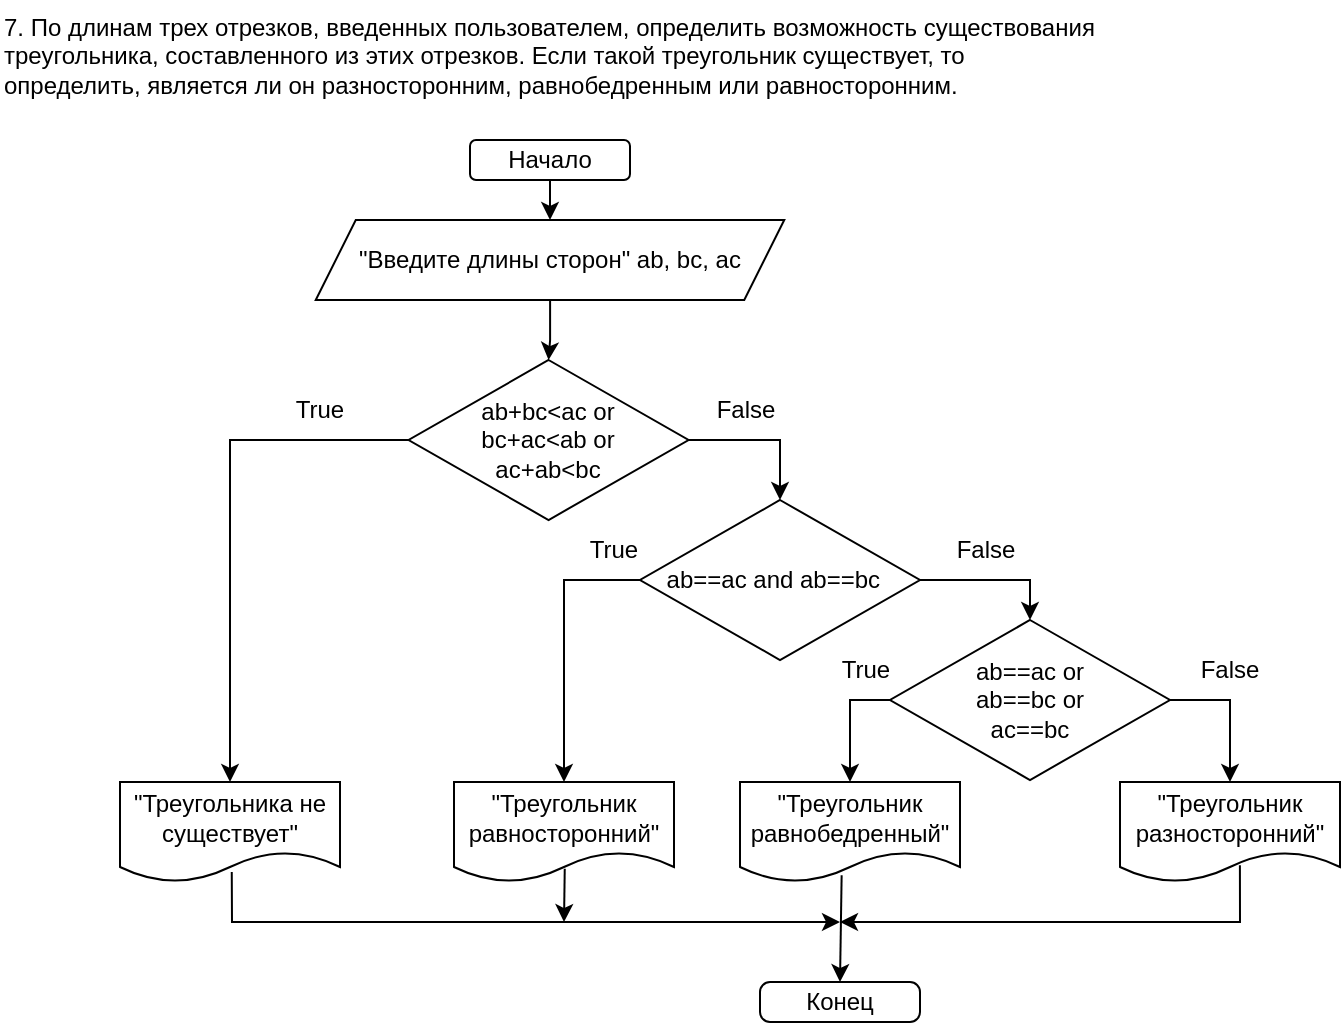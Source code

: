 <mxfile version="17.4.6" type="device"><diagram id="zISxnx_tDoDx4lW-wR7v" name="Страница 1"><mxGraphModel dx="1422" dy="715" grid="1" gridSize="10" guides="1" tooltips="1" connect="1" arrows="1" fold="1" page="1" pageScale="1" pageWidth="827" pageHeight="1169" math="0" shadow="0"><root><mxCell id="0"/><mxCell id="1" parent="0"/><mxCell id="2M9kgW-g-qbpn2OgurWe-2" value="Начало" style="rounded=1;whiteSpace=wrap;html=1;" parent="1" vertex="1"><mxGeometry x="265" y="90" width="80" height="20" as="geometry"/></mxCell><mxCell id="jJlR4kOJl2bfV7obUR46-2" value="" style="edgeStyle=orthogonalEdgeStyle;rounded=0;orthogonalLoop=1;jettySize=auto;html=1;" parent="1" source="2M9kgW-g-qbpn2OgurWe-3" target="jJlR4kOJl2bfV7obUR46-1" edge="1"><mxGeometry relative="1" as="geometry"/></mxCell><mxCell id="2M9kgW-g-qbpn2OgurWe-3" value="&quot;Введите длины сторон&quot; ab, bc, ac" style="shape=parallelogram;perimeter=parallelogramPerimeter;whiteSpace=wrap;html=1;fixedSize=1;" parent="1" vertex="1"><mxGeometry x="187.88" y="130" width="234.25" height="40" as="geometry"/></mxCell><mxCell id="2M9kgW-g-qbpn2OgurWe-9" value="&quot;Треугольника не существует&quot;" style="shape=document;whiteSpace=wrap;html=1;boundedLbl=1;" parent="1" vertex="1"><mxGeometry x="90" y="411" width="110" height="50" as="geometry"/></mxCell><mxCell id="2M9kgW-g-qbpn2OgurWe-13" value="Конец" style="rounded=1;whiteSpace=wrap;html=1;arcSize=25;" parent="1" vertex="1"><mxGeometry x="410" y="511" width="80" height="20" as="geometry"/></mxCell><mxCell id="2M9kgW-g-qbpn2OgurWe-15" value="" style="endArrow=classic;html=1;rounded=0;exitX=0.5;exitY=1;exitDx=0;exitDy=0;entryX=0.5;entryY=0;entryDx=0;entryDy=0;" parent="1" source="2M9kgW-g-qbpn2OgurWe-2" target="2M9kgW-g-qbpn2OgurWe-3" edge="1"><mxGeometry width="50" height="50" relative="1" as="geometry"><mxPoint x="395" y="330" as="sourcePoint"/><mxPoint x="445" y="280" as="targetPoint"/></mxGeometry></mxCell><mxCell id="4Kf5hgN2pV6q_eX6LDPb-9" value="" style="endArrow=classic;html=1;rounded=0;exitX=0;exitY=0.5;exitDx=0;exitDy=0;entryX=0.5;entryY=0;entryDx=0;entryDy=0;" parent="1" source="jJlR4kOJl2bfV7obUR46-1" target="2M9kgW-g-qbpn2OgurWe-9" edge="1"><mxGeometry width="50" height="50" relative="1" as="geometry"><mxPoint x="720" y="450" as="sourcePoint"/><mxPoint x="770" y="400" as="targetPoint"/><Array as="points"><mxPoint x="145" y="240"/></Array></mxGeometry></mxCell><mxCell id="4Kf5hgN2pV6q_eX6LDPb-13" value="True" style="text;html=1;strokeColor=none;fillColor=none;align=center;verticalAlign=middle;whiteSpace=wrap;rounded=0;" parent="1" vertex="1"><mxGeometry x="433.29" y="340" width="60" height="30" as="geometry"/></mxCell><mxCell id="4Kf5hgN2pV6q_eX6LDPb-14" value="False" style="text;html=1;strokeColor=none;fillColor=none;align=center;verticalAlign=middle;whiteSpace=wrap;rounded=0;" parent="1" vertex="1"><mxGeometry x="373.29" y="210" width="60" height="30" as="geometry"/></mxCell><mxCell id="4Kf5hgN2pV6q_eX6LDPb-17" value="7. По длинам трех отрезков, введенных пользователем, определить возможность существования треугольника, составленного из этих отрезков. Если такой треугольник существует, то определить, является ли он разносторонним, равнобедренным или равносторонним." style="text;whiteSpace=wrap;html=1;" parent="1" vertex="1"><mxGeometry x="30" y="20" width="550" height="70" as="geometry"/></mxCell><mxCell id="jJlR4kOJl2bfV7obUR46-1" value="ab+bc&amp;lt;ac or &lt;br&gt;bc+ac&amp;lt;ab or &lt;br&gt;ac+ab&amp;lt;bc" style="rhombus;whiteSpace=wrap;html=1;" parent="1" vertex="1"><mxGeometry x="234.29" y="200" width="140" height="80" as="geometry"/></mxCell><mxCell id="jJlR4kOJl2bfV7obUR46-3" value="ab==ac and ab==bc&amp;nbsp;&amp;nbsp;" style="rhombus;whiteSpace=wrap;html=1;" parent="1" vertex="1"><mxGeometry x="350" y="270" width="140" height="80" as="geometry"/></mxCell><mxCell id="jJlR4kOJl2bfV7obUR46-5" value="ab==ac or &lt;br&gt;ab==bc or &lt;br&gt;ac==bc" style="rhombus;whiteSpace=wrap;html=1;" parent="1" vertex="1"><mxGeometry x="475" y="330" width="140" height="80" as="geometry"/></mxCell><mxCell id="jJlR4kOJl2bfV7obUR46-7" value="&quot;Треугольник равносторонний&quot;" style="shape=document;whiteSpace=wrap;html=1;boundedLbl=1;" parent="1" vertex="1"><mxGeometry x="257" y="411" width="110" height="50" as="geometry"/></mxCell><mxCell id="jJlR4kOJl2bfV7obUR46-8" value="&quot;Треугольник равнобедренный&quot;" style="shape=document;whiteSpace=wrap;html=1;boundedLbl=1;" parent="1" vertex="1"><mxGeometry x="400" y="411" width="110" height="50" as="geometry"/></mxCell><mxCell id="jJlR4kOJl2bfV7obUR46-9" value="&quot;Треугольник разносторонний&quot;" style="shape=document;whiteSpace=wrap;html=1;boundedLbl=1;" parent="1" vertex="1"><mxGeometry x="590" y="411" width="110" height="50" as="geometry"/></mxCell><mxCell id="jJlR4kOJl2bfV7obUR46-10" value="" style="endArrow=classic;html=1;rounded=0;exitX=1;exitY=0.5;exitDx=0;exitDy=0;entryX=0.5;entryY=0;entryDx=0;entryDy=0;" parent="1" source="jJlR4kOJl2bfV7obUR46-1" target="jJlR4kOJl2bfV7obUR46-3" edge="1"><mxGeometry width="50" height="50" relative="1" as="geometry"><mxPoint x="280" y="400" as="sourcePoint"/><mxPoint x="330" y="350" as="targetPoint"/><Array as="points"><mxPoint x="420" y="240"/></Array></mxGeometry></mxCell><mxCell id="jJlR4kOJl2bfV7obUR46-11" value="" style="endArrow=classic;html=1;rounded=0;exitX=0;exitY=0.5;exitDx=0;exitDy=0;entryX=0.5;entryY=0;entryDx=0;entryDy=0;" parent="1" source="jJlR4kOJl2bfV7obUR46-3" target="jJlR4kOJl2bfV7obUR46-7" edge="1"><mxGeometry width="50" height="50" relative="1" as="geometry"><mxPoint x="250" y="410" as="sourcePoint"/><mxPoint x="300" y="360" as="targetPoint"/><Array as="points"><mxPoint x="312" y="310"/></Array></mxGeometry></mxCell><mxCell id="jJlR4kOJl2bfV7obUR46-12" value="" style="endArrow=classic;html=1;rounded=0;exitX=1;exitY=0.5;exitDx=0;exitDy=0;entryX=0.5;entryY=0;entryDx=0;entryDy=0;" parent="1" source="jJlR4kOJl2bfV7obUR46-3" target="jJlR4kOJl2bfV7obUR46-5" edge="1"><mxGeometry width="50" height="50" relative="1" as="geometry"><mxPoint x="250" y="400" as="sourcePoint"/><mxPoint x="300" y="350" as="targetPoint"/><Array as="points"><mxPoint x="545" y="310"/></Array></mxGeometry></mxCell><mxCell id="jJlR4kOJl2bfV7obUR46-13" value="" style="endArrow=classic;html=1;rounded=0;exitX=0;exitY=0.5;exitDx=0;exitDy=0;entryX=0.5;entryY=0;entryDx=0;entryDy=0;" parent="1" source="jJlR4kOJl2bfV7obUR46-5" target="jJlR4kOJl2bfV7obUR46-8" edge="1"><mxGeometry width="50" height="50" relative="1" as="geometry"><mxPoint x="380" y="420" as="sourcePoint"/><mxPoint x="430" y="370" as="targetPoint"/><Array as="points"><mxPoint x="455" y="370"/></Array></mxGeometry></mxCell><mxCell id="jJlR4kOJl2bfV7obUR46-14" value="" style="endArrow=classic;html=1;rounded=0;exitX=1;exitY=0.5;exitDx=0;exitDy=0;entryX=0.5;entryY=0;entryDx=0;entryDy=0;" parent="1" source="jJlR4kOJl2bfV7obUR46-5" target="jJlR4kOJl2bfV7obUR46-9" edge="1"><mxGeometry width="50" height="50" relative="1" as="geometry"><mxPoint x="360" y="410" as="sourcePoint"/><mxPoint x="410" y="360" as="targetPoint"/><Array as="points"><mxPoint x="645" y="370"/></Array></mxGeometry></mxCell><mxCell id="jJlR4kOJl2bfV7obUR46-15" value="True" style="text;html=1;strokeColor=none;fillColor=none;align=center;verticalAlign=middle;whiteSpace=wrap;rounded=0;" parent="1" vertex="1"><mxGeometry x="307" y="280" width="60" height="30" as="geometry"/></mxCell><mxCell id="jJlR4kOJl2bfV7obUR46-16" value="False" style="text;html=1;strokeColor=none;fillColor=none;align=center;verticalAlign=middle;whiteSpace=wrap;rounded=0;" parent="1" vertex="1"><mxGeometry x="493.29" y="280" width="60" height="30" as="geometry"/></mxCell><mxCell id="jJlR4kOJl2bfV7obUR46-17" value="True" style="text;html=1;strokeColor=none;fillColor=none;align=center;verticalAlign=middle;whiteSpace=wrap;rounded=0;" parent="1" vertex="1"><mxGeometry x="160" y="210" width="60" height="30" as="geometry"/></mxCell><mxCell id="jJlR4kOJl2bfV7obUR46-18" value="False" style="text;html=1;strokeColor=none;fillColor=none;align=center;verticalAlign=middle;whiteSpace=wrap;rounded=0;" parent="1" vertex="1"><mxGeometry x="615" y="340" width="60" height="30" as="geometry"/></mxCell><mxCell id="jJlR4kOJl2bfV7obUR46-19" value="" style="endArrow=classic;html=1;rounded=0;exitX=0.508;exitY=0.9;exitDx=0;exitDy=0;exitPerimeter=0;" parent="1" source="2M9kgW-g-qbpn2OgurWe-9" edge="1"><mxGeometry width="50" height="50" relative="1" as="geometry"><mxPoint x="130" y="531" as="sourcePoint"/><mxPoint x="450" y="481" as="targetPoint"/><Array as="points"><mxPoint x="146" y="481"/></Array></mxGeometry></mxCell><mxCell id="jJlR4kOJl2bfV7obUR46-21" value="" style="endArrow=classic;html=1;rounded=0;exitX=0.462;exitY=0.933;exitDx=0;exitDy=0;exitPerimeter=0;entryX=0.5;entryY=0;entryDx=0;entryDy=0;" parent="1" source="jJlR4kOJl2bfV7obUR46-8" target="2M9kgW-g-qbpn2OgurWe-13" edge="1"><mxGeometry width="50" height="50" relative="1" as="geometry"><mxPoint x="240" y="351" as="sourcePoint"/><mxPoint x="290" y="301" as="targetPoint"/></mxGeometry></mxCell><mxCell id="jJlR4kOJl2bfV7obUR46-22" value="" style="endArrow=classic;html=1;rounded=0;exitX=0.545;exitY=0.833;exitDx=0;exitDy=0;exitPerimeter=0;" parent="1" source="jJlR4kOJl2bfV7obUR46-9" edge="1"><mxGeometry width="50" height="50" relative="1" as="geometry"><mxPoint x="670" y="481" as="sourcePoint"/><mxPoint x="450" y="481" as="targetPoint"/><Array as="points"><mxPoint x="650" y="481"/></Array></mxGeometry></mxCell><mxCell id="jJlR4kOJl2bfV7obUR46-23" value="" style="endArrow=classic;html=1;rounded=0;exitX=0.467;exitY=0.867;exitDx=0;exitDy=0;exitPerimeter=0;" parent="1" edge="1"><mxGeometry width="50" height="50" relative="1" as="geometry"><mxPoint x="312.37" y="454.35" as="sourcePoint"/><mxPoint x="312" y="481" as="targetPoint"/></mxGeometry></mxCell></root></mxGraphModel></diagram></mxfile>